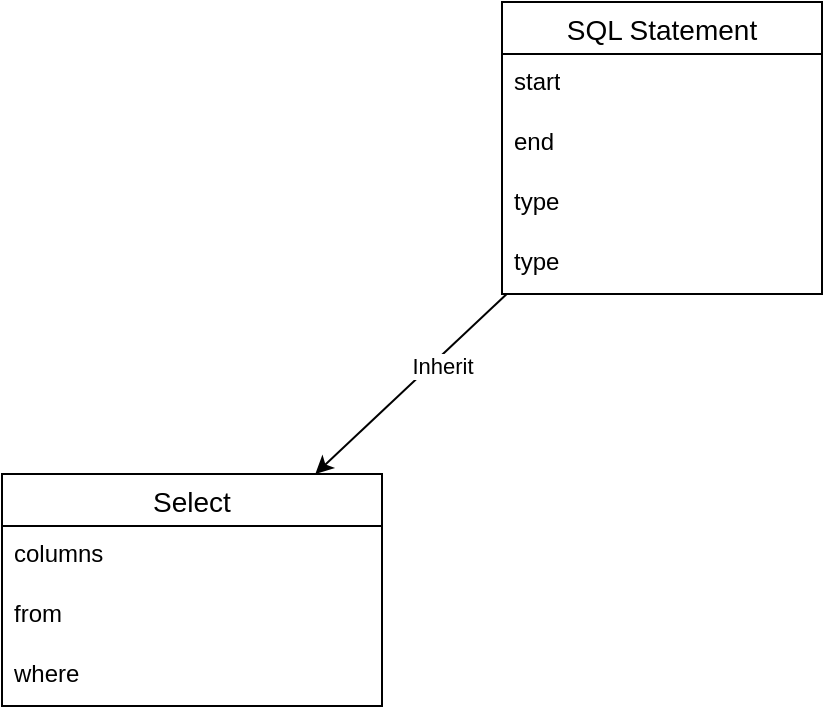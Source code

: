 <mxfile>
    <diagram id="J_T4u06YpB2K7sEriAzb" name="Statements">
        <mxGraphModel dx="1136" dy="435" grid="1" gridSize="10" guides="1" tooltips="1" connect="1" arrows="1" fold="1" page="1" pageScale="1" pageWidth="850" pageHeight="1100" math="0" shadow="0">
            <root>
                <mxCell id="0"/>
                <mxCell id="1" parent="0"/>
                <mxCell id="12" style="edgeStyle=none;html=1;" edge="1" parent="1" source="2" target="6">
                    <mxGeometry relative="1" as="geometry"/>
                </mxCell>
                <mxCell id="13" value="Inherit" style="edgeLabel;html=1;align=center;verticalAlign=middle;resizable=0;points=[];" vertex="1" connectable="0" parent="12">
                    <mxGeometry x="-0.258" y="4" relative="1" as="geometry">
                        <mxPoint as="offset"/>
                    </mxGeometry>
                </mxCell>
                <mxCell id="2" value="SQL Statement" style="swimlane;fontStyle=0;childLayout=stackLayout;horizontal=1;startSize=26;horizontalStack=0;resizeParent=1;resizeParentMax=0;resizeLast=0;collapsible=1;marginBottom=0;align=center;fontSize=14;" vertex="1" parent="1">
                    <mxGeometry x="300" y="34" width="160" height="146" as="geometry"/>
                </mxCell>
                <mxCell id="3" value="start" style="text;strokeColor=none;fillColor=none;spacingLeft=4;spacingRight=4;overflow=hidden;rotatable=0;points=[[0,0.5],[1,0.5]];portConstraint=eastwest;fontSize=12;whiteSpace=wrap;html=1;" vertex="1" parent="2">
                    <mxGeometry y="26" width="160" height="30" as="geometry"/>
                </mxCell>
                <mxCell id="4" value="end" style="text;strokeColor=none;fillColor=none;spacingLeft=4;spacingRight=4;overflow=hidden;rotatable=0;points=[[0,0.5],[1,0.5]];portConstraint=eastwest;fontSize=12;whiteSpace=wrap;html=1;" vertex="1" parent="2">
                    <mxGeometry y="56" width="160" height="30" as="geometry"/>
                </mxCell>
                <mxCell id="11" value="type" style="text;strokeColor=none;fillColor=none;spacingLeft=4;spacingRight=4;overflow=hidden;rotatable=0;points=[[0,0.5],[1,0.5]];portConstraint=eastwest;fontSize=12;whiteSpace=wrap;html=1;" vertex="1" parent="2">
                    <mxGeometry y="86" width="160" height="30" as="geometry"/>
                </mxCell>
                <mxCell id="5" value="type" style="text;strokeColor=none;fillColor=none;spacingLeft=4;spacingRight=4;overflow=hidden;rotatable=0;points=[[0,0.5],[1,0.5]];portConstraint=eastwest;fontSize=12;whiteSpace=wrap;html=1;" vertex="1" parent="2">
                    <mxGeometry y="116" width="160" height="30" as="geometry"/>
                </mxCell>
                <mxCell id="6" value="Select" style="swimlane;fontStyle=0;childLayout=stackLayout;horizontal=1;startSize=26;horizontalStack=0;resizeParent=1;resizeParentMax=0;resizeLast=0;collapsible=1;marginBottom=0;align=center;fontSize=14;" vertex="1" parent="1">
                    <mxGeometry x="50" y="270" width="190" height="116" as="geometry"/>
                </mxCell>
                <mxCell id="7" value="columns" style="text;strokeColor=none;fillColor=none;spacingLeft=4;spacingRight=4;overflow=hidden;rotatable=0;points=[[0,0.5],[1,0.5]];portConstraint=eastwest;fontSize=12;whiteSpace=wrap;html=1;" vertex="1" parent="6">
                    <mxGeometry y="26" width="190" height="30" as="geometry"/>
                </mxCell>
                <mxCell id="8" value="from" style="text;strokeColor=none;fillColor=none;spacingLeft=4;spacingRight=4;overflow=hidden;rotatable=0;points=[[0,0.5],[1,0.5]];portConstraint=eastwest;fontSize=12;whiteSpace=wrap;html=1;" vertex="1" parent="6">
                    <mxGeometry y="56" width="190" height="30" as="geometry"/>
                </mxCell>
                <mxCell id="9" value="where" style="text;strokeColor=none;fillColor=none;spacingLeft=4;spacingRight=4;overflow=hidden;rotatable=0;points=[[0,0.5],[1,0.5]];portConstraint=eastwest;fontSize=12;whiteSpace=wrap;html=1;" vertex="1" parent="6">
                    <mxGeometry y="86" width="190" height="30" as="geometry"/>
                </mxCell>
            </root>
        </mxGraphModel>
    </diagram>
    <diagram id="MLj8zr1EhUjhMsBeIdvB" name="Clauses">
        <mxGraphModel dx="1136" dy="435" grid="1" gridSize="10" guides="1" tooltips="1" connect="1" arrows="1" fold="1" page="1" pageScale="1" pageWidth="850" pageHeight="1100" math="0" shadow="0">
            <root>
                <mxCell id="0"/>
                <mxCell id="1" parent="0"/>
                <mxCell id="PhskucWR0-KmJ7NeUjwP-17" style="edgeStyle=none;html=1;" edge="1" parent="1" source="PhskucWR0-KmJ7NeUjwP-1" target="PhskucWR0-KmJ7NeUjwP-13">
                    <mxGeometry relative="1" as="geometry"/>
                </mxCell>
                <mxCell id="PhskucWR0-KmJ7NeUjwP-1" value="Expression" style="swimlane;fontStyle=0;childLayout=stackLayout;horizontal=1;startSize=26;horizontalStack=0;resizeParent=1;resizeParentMax=0;resizeLast=0;collapsible=1;marginBottom=0;align=center;fontSize=14;" vertex="1" parent="1">
                    <mxGeometry x="330" y="190" width="160" height="116" as="geometry"/>
                </mxCell>
                <mxCell id="PhskucWR0-KmJ7NeUjwP-2" value="start" style="text;strokeColor=none;fillColor=none;spacingLeft=4;spacingRight=4;overflow=hidden;rotatable=0;points=[[0,0.5],[1,0.5]];portConstraint=eastwest;fontSize=12;whiteSpace=wrap;html=1;" vertex="1" parent="PhskucWR0-KmJ7NeUjwP-1">
                    <mxGeometry y="26" width="160" height="30" as="geometry"/>
                </mxCell>
                <mxCell id="PhskucWR0-KmJ7NeUjwP-3" value="end" style="text;strokeColor=none;fillColor=none;spacingLeft=4;spacingRight=4;overflow=hidden;rotatable=0;points=[[0,0.5],[1,0.5]];portConstraint=eastwest;fontSize=12;whiteSpace=wrap;html=1;" vertex="1" parent="PhskucWR0-KmJ7NeUjwP-1">
                    <mxGeometry y="56" width="160" height="30" as="geometry"/>
                </mxCell>
                <mxCell id="PhskucWR0-KmJ7NeUjwP-4" value="type" style="text;strokeColor=none;fillColor=none;spacingLeft=4;spacingRight=4;overflow=hidden;rotatable=0;points=[[0,0.5],[1,0.5]];portConstraint=eastwest;fontSize=12;whiteSpace=wrap;html=1;" vertex="1" parent="PhskucWR0-KmJ7NeUjwP-1">
                    <mxGeometry y="86" width="160" height="30" as="geometry"/>
                </mxCell>
                <mxCell id="PhskucWR0-KmJ7NeUjwP-13" value="Expression with alias" style="swimlane;fontStyle=0;childLayout=stackLayout;horizontal=1;startSize=26;horizontalStack=0;resizeParent=1;resizeParentMax=0;resizeLast=0;collapsible=1;marginBottom=0;align=center;fontSize=14;" vertex="1" parent="1">
                    <mxGeometry x="170" y="350" width="160" height="116" as="geometry"/>
                </mxCell>
                <mxCell id="PhskucWR0-KmJ7NeUjwP-14" value="alias" style="text;strokeColor=none;fillColor=none;spacingLeft=4;spacingRight=4;overflow=hidden;rotatable=0;points=[[0,0.5],[1,0.5]];portConstraint=eastwest;fontSize=12;whiteSpace=wrap;html=1;" vertex="1" parent="PhskucWR0-KmJ7NeUjwP-13">
                    <mxGeometry y="26" width="160" height="30" as="geometry"/>
                </mxCell>
                <mxCell id="PhskucWR0-KmJ7NeUjwP-15" value="value" style="text;strokeColor=none;fillColor=none;spacingLeft=4;spacingRight=4;overflow=hidden;rotatable=0;points=[[0,0.5],[1,0.5]];portConstraint=eastwest;fontSize=12;whiteSpace=wrap;html=1;" vertex="1" parent="PhskucWR0-KmJ7NeUjwP-13">
                    <mxGeometry y="56" width="160" height="30" as="geometry"/>
                </mxCell>
                <mxCell id="PhskucWR0-KmJ7NeUjwP-16" value="type" style="text;strokeColor=none;fillColor=none;spacingLeft=4;spacingRight=4;overflow=hidden;rotatable=0;points=[[0,0.5],[1,0.5]];portConstraint=eastwest;fontSize=12;whiteSpace=wrap;html=1;" vertex="1" parent="PhskucWR0-KmJ7NeUjwP-13">
                    <mxGeometry y="86" width="160" height="30" as="geometry"/>
                </mxCell>
            </root>
        </mxGraphModel>
    </diagram>
</mxfile>